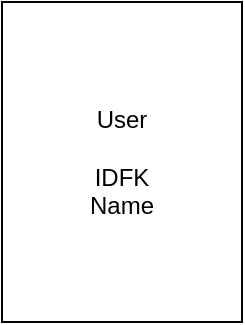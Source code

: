 <mxfile version="13.1.3">
    <diagram id="6hGFLwfOUW9BJ-s0fimq" name="Page-1">
        <mxGraphModel dx="458" dy="325" grid="1" gridSize="10" guides="1" tooltips="1" connect="1" arrows="1" fold="1" page="1" pageScale="1" pageWidth="827" pageHeight="1169" math="0" shadow="0">
            <root>
                <mxCell id="0"/>
                <mxCell id="1" parent="0"/>
                <mxCell id="2" value="User&lt;br&gt;&lt;br&gt;IDFK&lt;br&gt;Name" style="rounded=0;whiteSpace=wrap;html=1;" vertex="1" parent="1">
                    <mxGeometry x="20" y="20" width="120" height="160" as="geometry"/>
                </mxCell>
            </root>
        </mxGraphModel>
    </diagram>
</mxfile>